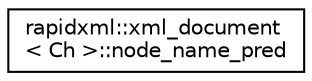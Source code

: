 digraph "Graphical Class Hierarchy"
{
  edge [fontname="Helvetica",fontsize="10",labelfontname="Helvetica",labelfontsize="10"];
  node [fontname="Helvetica",fontsize="10",shape=record];
  rankdir="LR";
  Node0 [label="rapidxml::xml_document\l\< Ch \>::node_name_pred",height=0.2,width=0.4,color="black", fillcolor="white", style="filled",URL="$structrapidxml_1_1xml__document_1_1node__name__pred.html"];
}
